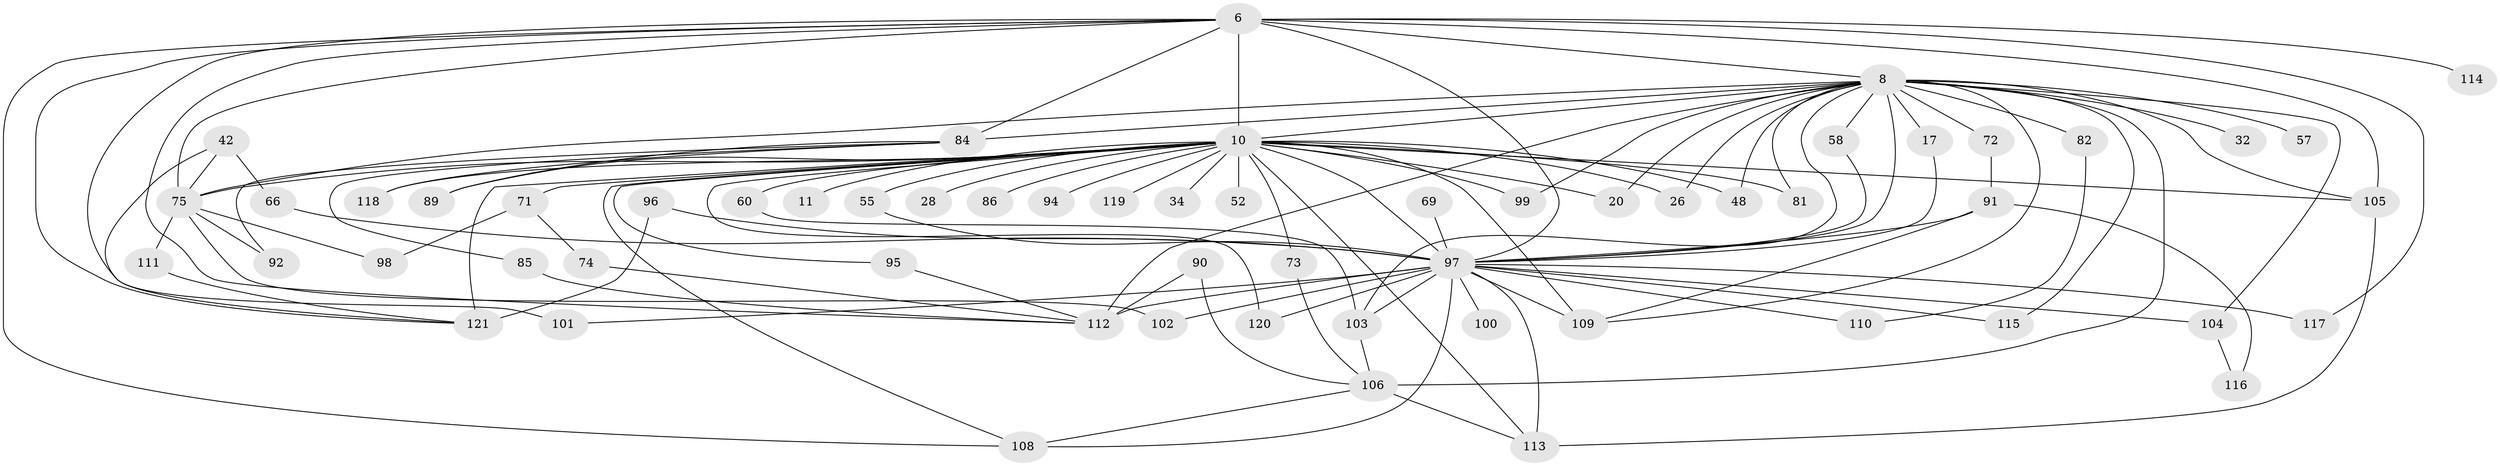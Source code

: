 // original degree distribution, {26: 0.01652892561983471, 29: 0.008264462809917356, 17: 0.008264462809917356, 20: 0.008264462809917356, 30: 0.008264462809917356, 13: 0.008264462809917356, 27: 0.008264462809917356, 18: 0.008264462809917356, 21: 0.008264462809917356, 2: 0.512396694214876, 8: 0.008264462809917356, 3: 0.23140495867768596, 4: 0.10743801652892562, 6: 0.01652892561983471, 7: 0.008264462809917356, 5: 0.03305785123966942}
// Generated by graph-tools (version 1.1) at 2025/46/03/09/25 04:46:27]
// undirected, 60 vertices, 112 edges
graph export_dot {
graph [start="1"]
  node [color=gray90,style=filled];
  6 [super="+3"];
  8 [super="+5"];
  10 [super="+4+9"];
  11;
  17;
  20;
  26;
  28;
  32;
  34;
  42 [super="+40"];
  48;
  52;
  55;
  57;
  58;
  60;
  66 [super="+22"];
  69;
  71 [super="+51"];
  72;
  73;
  74;
  75 [super="+61+37+70"];
  81;
  82 [super="+62"];
  84 [super="+65"];
  85;
  86;
  89 [super="+15"];
  90;
  91 [super="+33"];
  92;
  94;
  95;
  96 [super="+83"];
  97 [super="+53+63"];
  98;
  99;
  100;
  101;
  102;
  103 [super="+80+67"];
  104 [super="+87+46"];
  105 [super="+77+47"];
  106 [super="+41+43"];
  108 [super="+30+44"];
  109 [super="+29+49+54+88+93+107"];
  110;
  111;
  112 [super="+79"];
  113 [super="+78+56"];
  114;
  115;
  116;
  117;
  118;
  119;
  120;
  121 [super="+76+64"];
  6 -- 8 [weight=4];
  6 -- 10 [weight=8];
  6 -- 105;
  6 -- 114 [weight=2];
  6 -- 117;
  6 -- 84 [weight=2];
  6 -- 101;
  6 -- 75 [weight=2];
  6 -- 97 [weight=4];
  6 -- 121;
  6 -- 108;
  6 -- 112;
  8 -- 10 [weight=8];
  8 -- 17;
  8 -- 26;
  8 -- 48;
  8 -- 57 [weight=2];
  8 -- 58;
  8 -- 72;
  8 -- 81;
  8 -- 20;
  8 -- 82 [weight=3];
  8 -- 32;
  8 -- 99;
  8 -- 109 [weight=4];
  8 -- 112 [weight=2];
  8 -- 115;
  8 -- 104 [weight=2];
  8 -- 84 [weight=2];
  8 -- 106 [weight=6];
  8 -- 97 [weight=5];
  8 -- 105;
  8 -- 103;
  8 -- 75 [weight=2];
  10 -- 20;
  10 -- 26;
  10 -- 60 [weight=2];
  10 -- 73;
  10 -- 94 [weight=2];
  10 -- 97 [weight=10];
  10 -- 121 [weight=4];
  10 -- 11 [weight=2];
  10 -- 86 [weight=2];
  10 -- 95;
  10 -- 34 [weight=2];
  10 -- 48;
  10 -- 119 [weight=2];
  10 -- 109 [weight=2];
  10 -- 71 [weight=3];
  10 -- 75 [weight=6];
  10 -- 81;
  10 -- 28 [weight=2];
  10 -- 99;
  10 -- 52 [weight=2];
  10 -- 118;
  10 -- 55;
  10 -- 120;
  10 -- 105;
  10 -- 89;
  10 -- 113 [weight=2];
  10 -- 108;
  17 -- 97;
  42 -- 75;
  42 -- 66;
  42 -- 121;
  55 -- 97;
  58 -- 97;
  60 -- 103;
  66 -- 97 [weight=2];
  69 -- 97;
  71 -- 74;
  71 -- 98;
  72 -- 91;
  73 -- 106;
  74 -- 112;
  75 -- 98;
  75 -- 92;
  75 -- 102;
  75 -- 111;
  82 -- 110;
  84 -- 85;
  84 -- 89;
  84 -- 118;
  84 -- 92;
  85 -- 112;
  90 -- 106;
  90 -- 112;
  91 -- 116;
  91 -- 109;
  91 -- 97 [weight=2];
  95 -- 112;
  96 -- 97 [weight=2];
  96 -- 121;
  97 -- 120;
  97 -- 100;
  97 -- 101;
  97 -- 102;
  97 -- 104 [weight=4];
  97 -- 109 [weight=4];
  97 -- 110;
  97 -- 113 [weight=3];
  97 -- 115;
  97 -- 117;
  97 -- 108;
  97 -- 103;
  97 -- 112 [weight=2];
  103 -- 106;
  104 -- 116;
  105 -- 113;
  106 -- 108;
  106 -- 113;
  111 -- 121;
}
